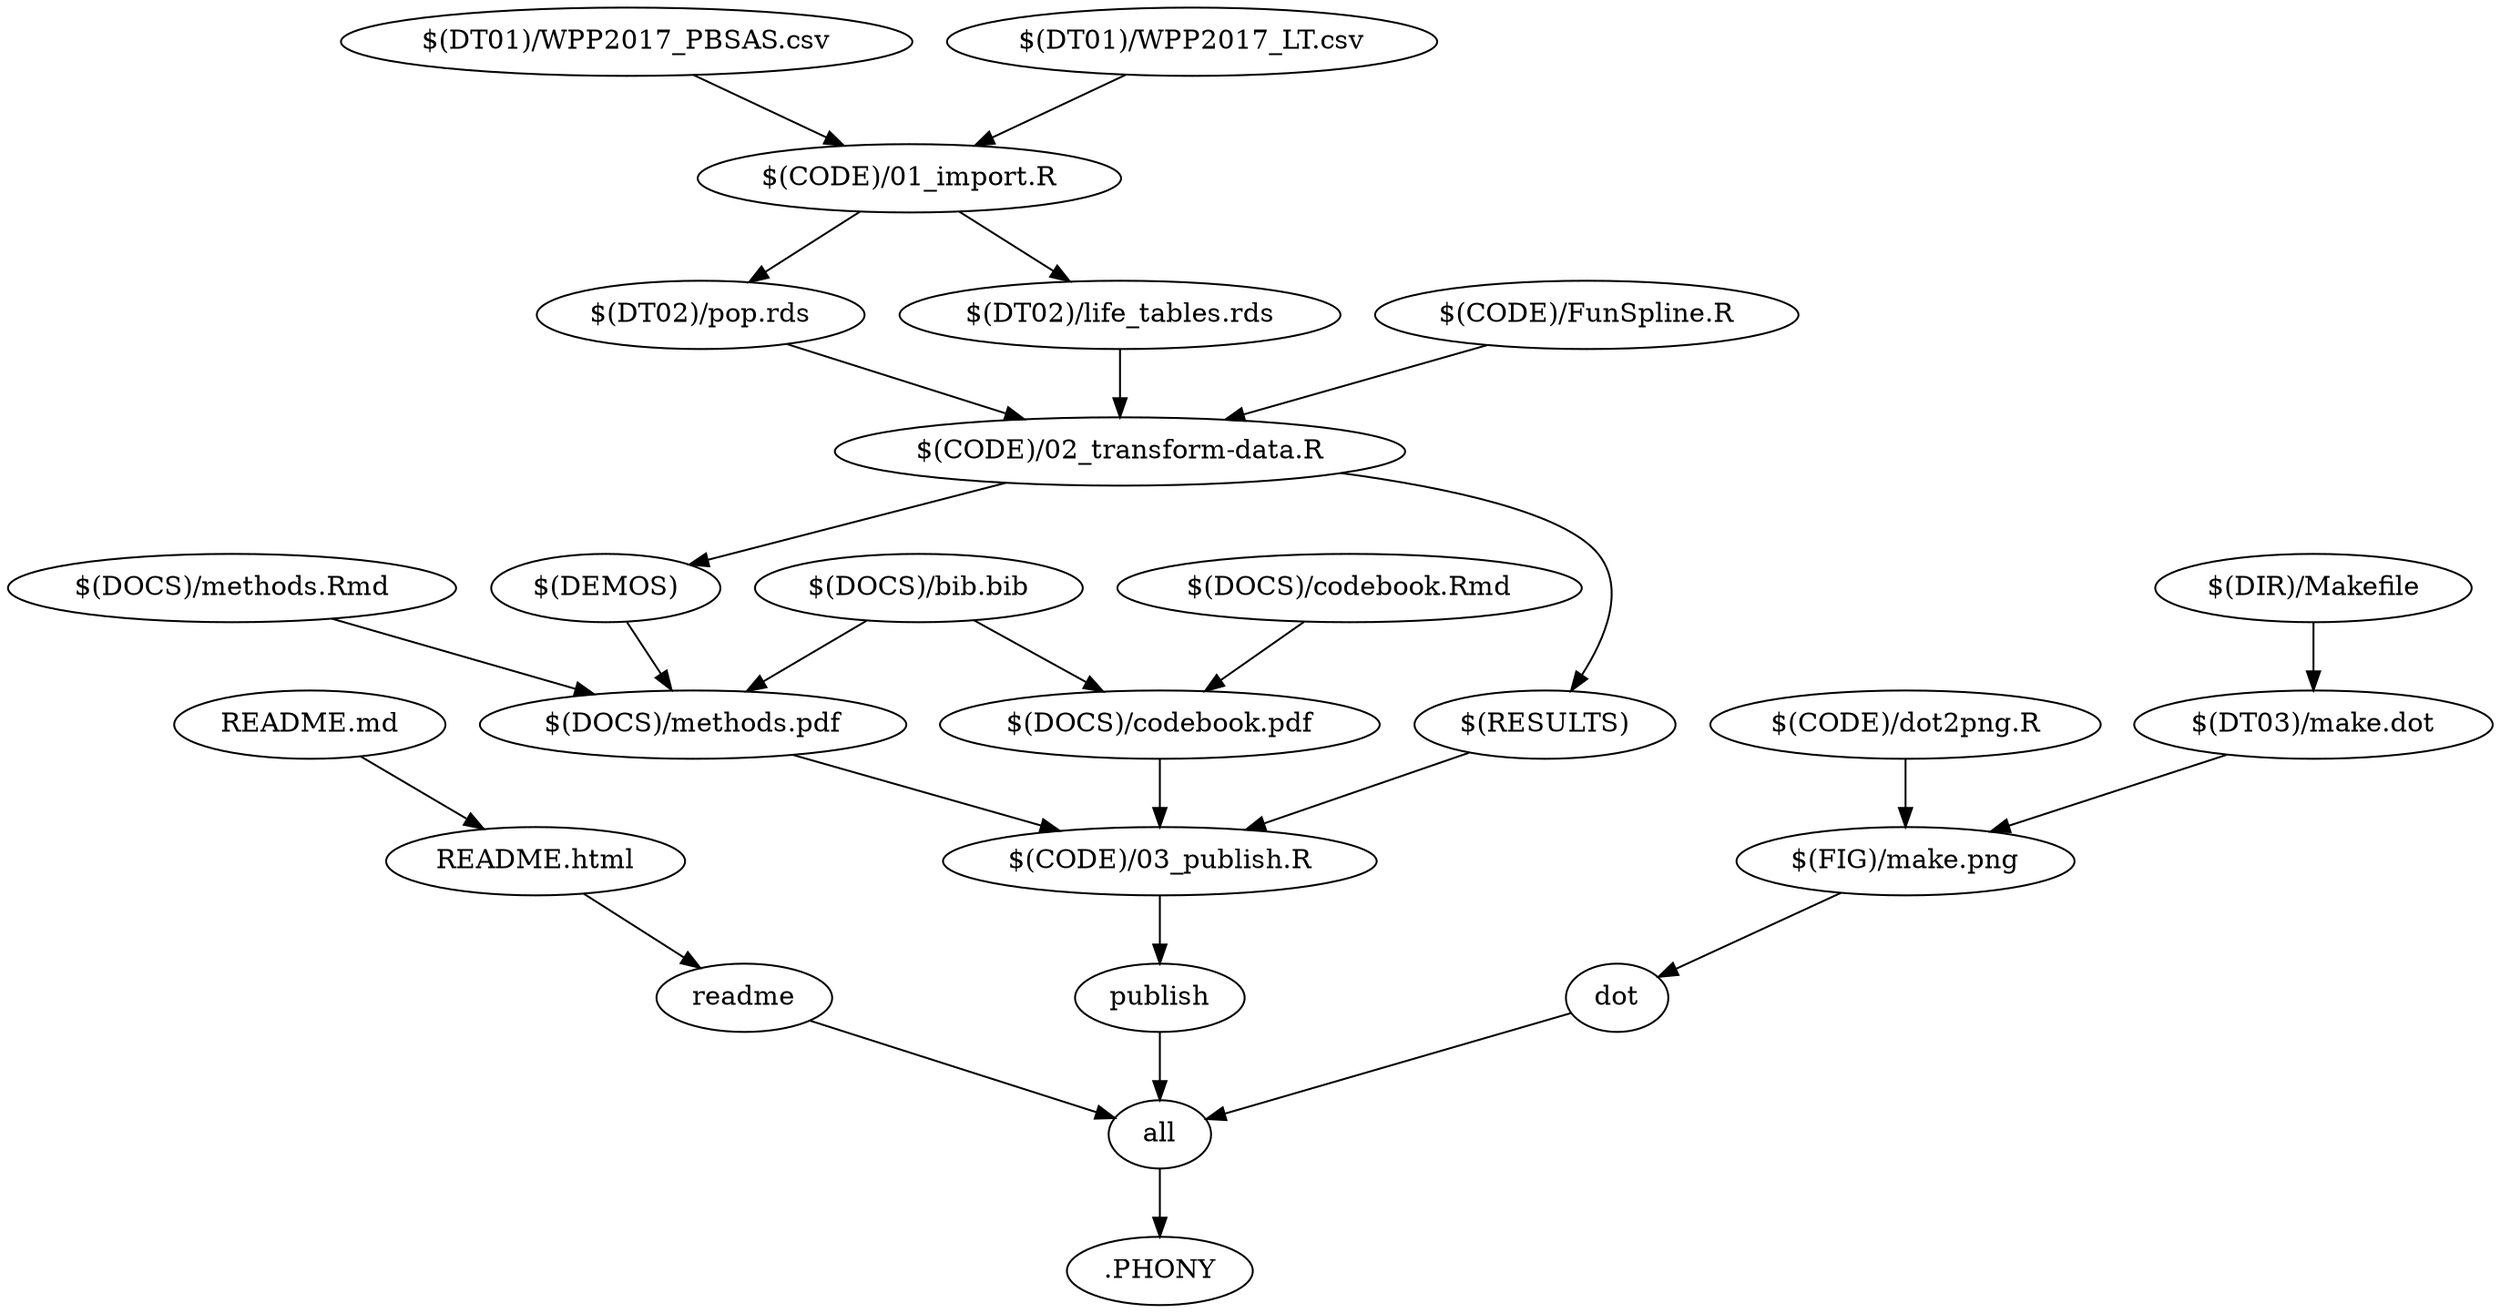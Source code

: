 digraph G {
	rankdir="TB"
	".PHONY"
	"all" -> ".PHONY"
	"all"
	"readme" -> "all"
	"publish" -> "all"
	"dot" -> "all"
	"publish"
	"$(CODE)/03_publish.R" -> "publish"
	"$(CODE)/03_publish.R"
	"$(RESULTS)" -> "$(CODE)/03_publish.R"
	"$(DOCS)/methods.pdf" -> "$(CODE)/03_publish.R"
	"$(DOCS)/codebook.pdf" -> "$(CODE)/03_publish.R"
	"dot"
	"$(FIG)/make.png" -> "dot"
	"$(FIG)/make.png"
	"$(CODE)/dot2png.R" -> "$(FIG)/make.png"
	"$(DT03)/make.dot" -> "$(FIG)/make.png"
	"$(DT03)/make.dot"
	"$(DIR)/Makefile" -> "$(DT03)/make.dot"
	"readme"
	"README.html" -> "readme"
	"README.html"
	"README.md" -> "README.html"
	"$(DOCS)/methods.pdf"
	"$(DOCS)/methods.Rmd" -> "$(DOCS)/methods.pdf"
	"$(DEMOS)" -> "$(DOCS)/methods.pdf"
	"$(DOCS)/bib.bib" -> "$(DOCS)/methods.pdf"
	"$(DOCS)/codebook.pdf"
	"$(DOCS)/codebook.Rmd" -> "$(DOCS)/codebook.pdf"
	"$(DOCS)/bib.bib" -> "$(DOCS)/codebook.pdf"
	"$(RESULTS)"
	"$(CODE)/02_transform-data.R" -> "$(RESULTS)"
	"$(DEMOS)"
	"$(CODE)/02_transform-data.R" -> "$(DEMOS)"
	"$(CODE)/02_transform-data.R"
	"$(DT02)/pop.rds" -> "$(CODE)/02_transform-data.R"
	"$(DT02)/life_tables.rds" -> "$(CODE)/02_transform-data.R"
	"$(CODE)/FunSpline.R" -> "$(CODE)/02_transform-data.R"
	"$(DT02)/pop.rds"
	"$(CODE)/01_import.R" -> "$(DT02)/pop.rds"
	"$(DT02)/life_tables.rds"
	"$(CODE)/01_import.R" -> "$(DT02)/life_tables.rds"
	"$(CODE)/01_import.R"
	"$(DT01)/WPP2017_PBSAS.csv" -> "$(CODE)/01_import.R"
	"$(DT01)/WPP2017_LT.csv" -> "$(CODE)/01_import.R"
	"$(DT01)/WPP2017_PBSAS.csv"
	"$(DT01)/WPP2017_LT.csv"
}

